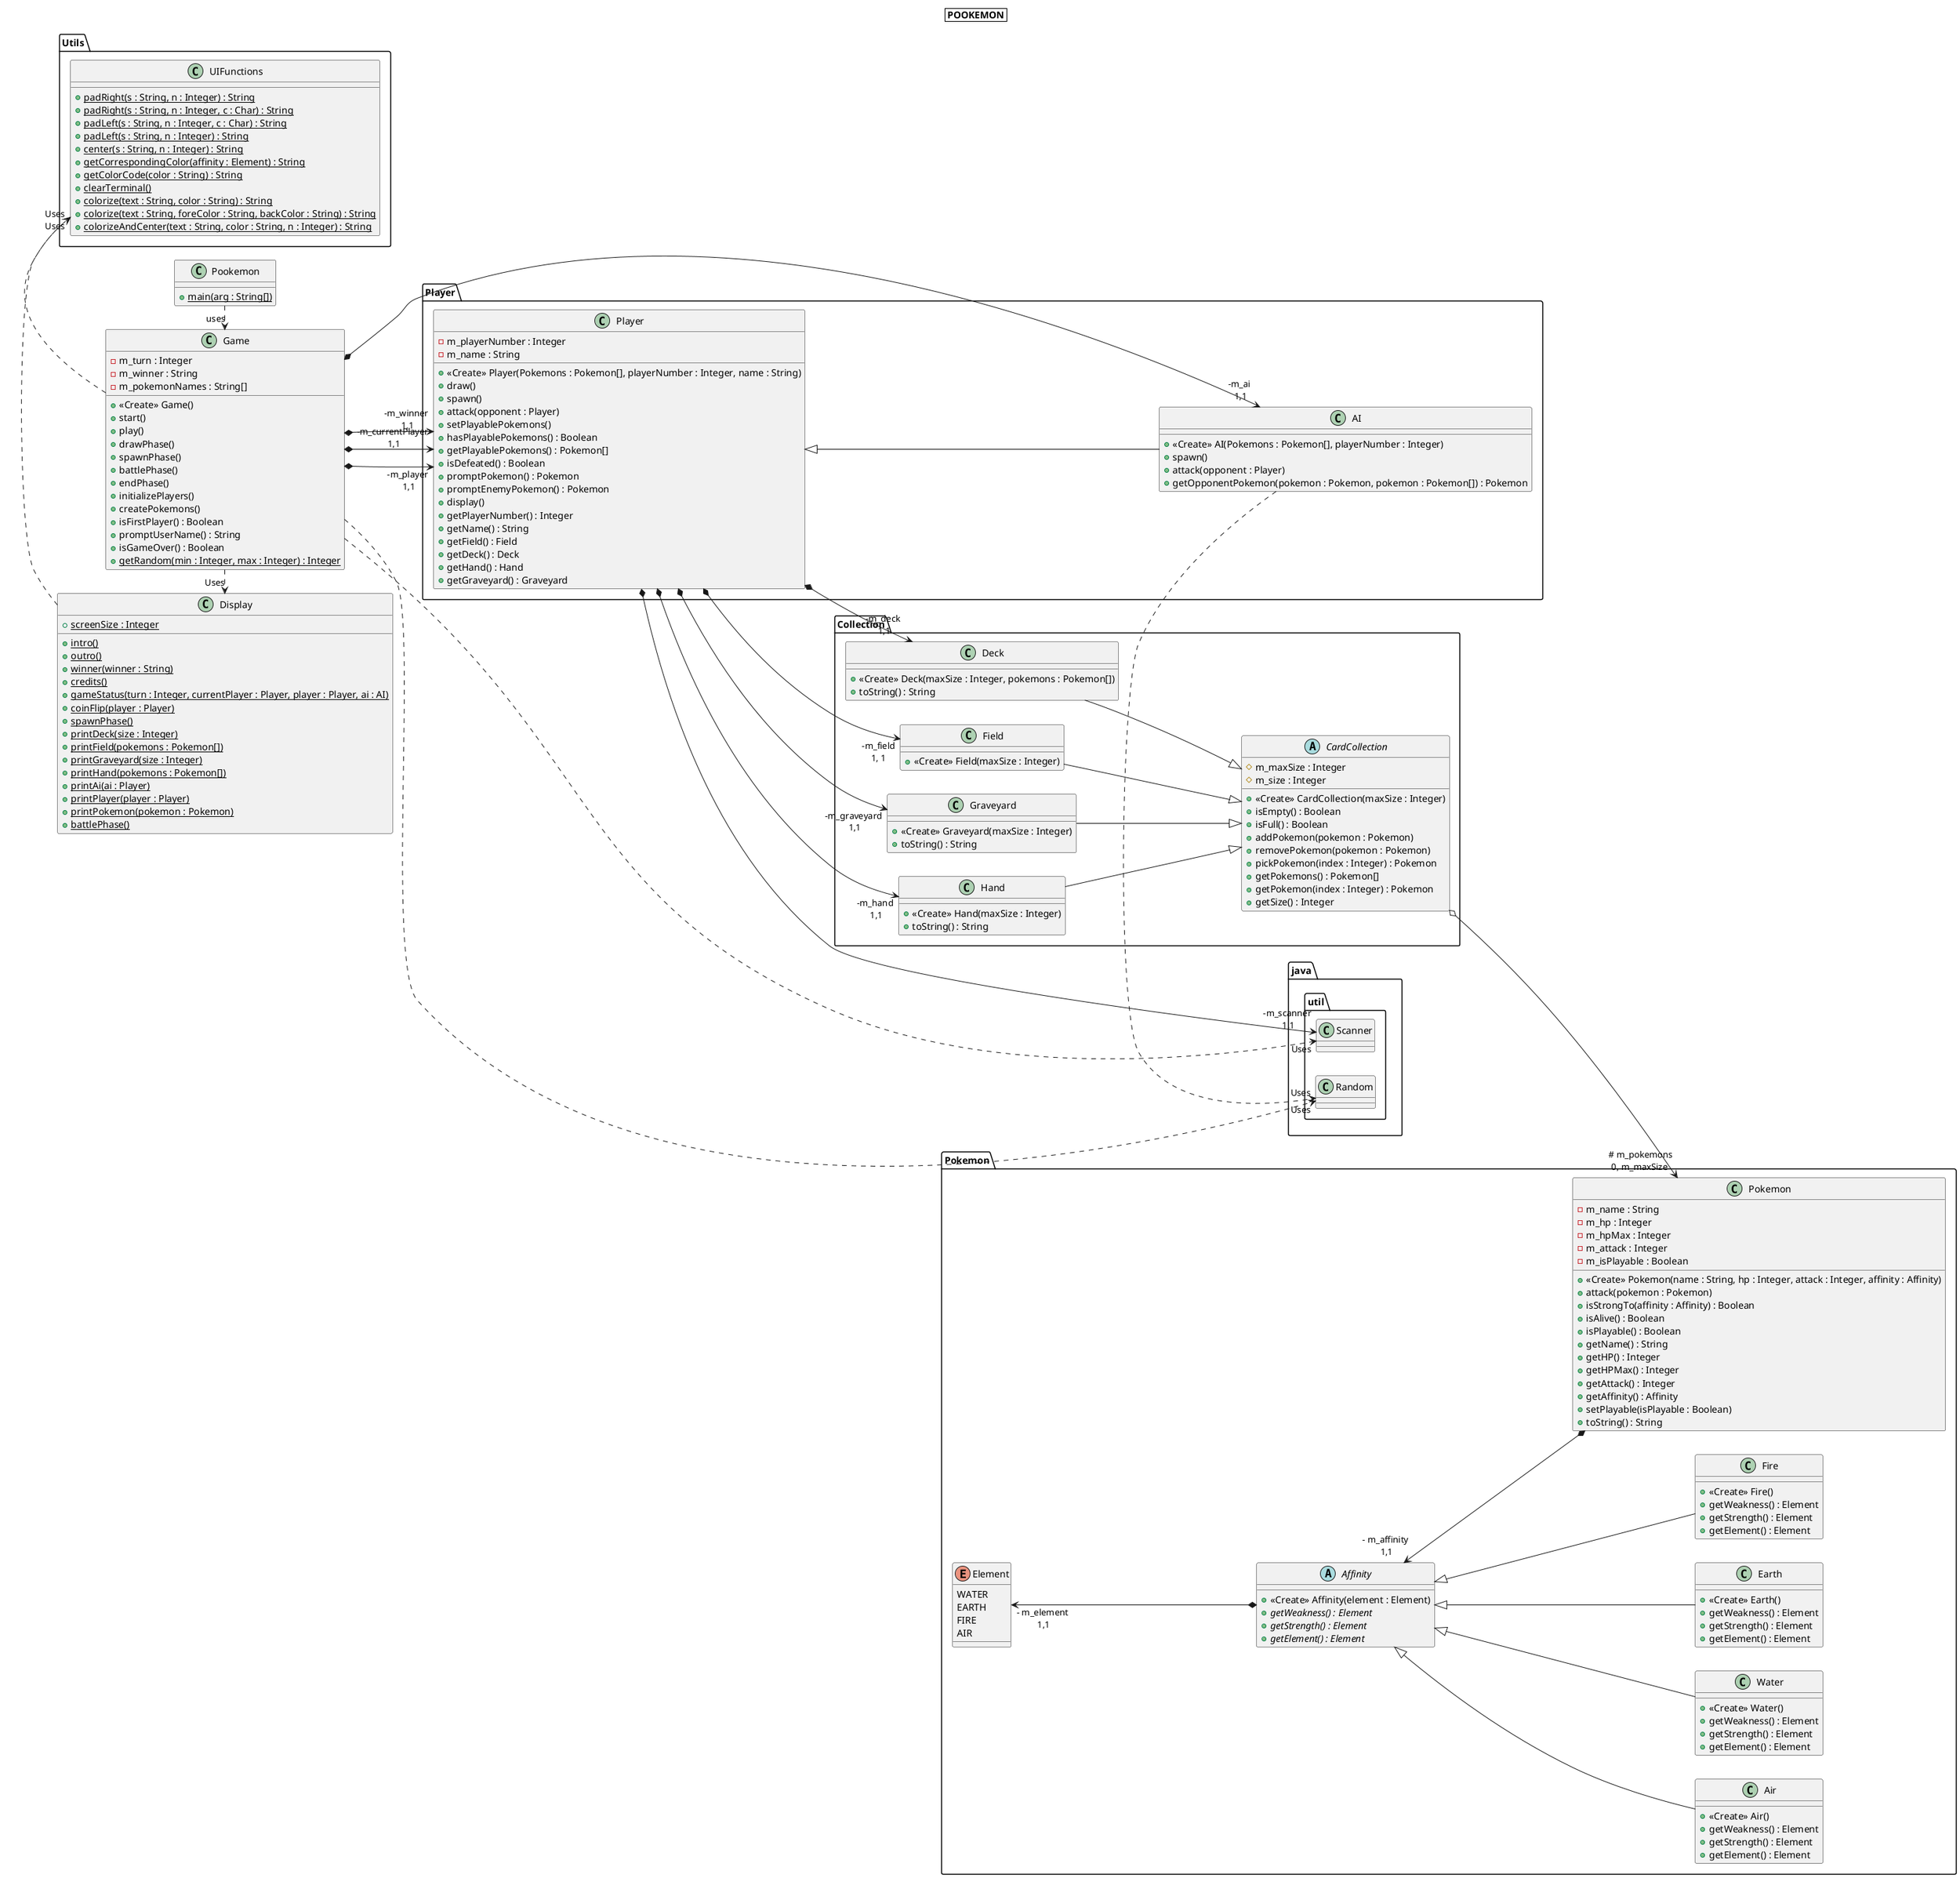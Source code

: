@startuml POOKEMON
title | POOKEMON |
left to right direction

package java.util
{
    class Random
    class Scanner
}
package Collection
{
    abstract class CardCollection
    {
        # m_maxSize : Integer
        # m_size : Integer
        + <<Create>> CardCollection(maxSize : Integer)
        + isEmpty() : Boolean
        + isFull() : Boolean
        + addPokemon(pokemon : Pokemon)
        + removePokemon(pokemon : Pokemon)
        + pickPokemon(index : Integer) : Pokemon
        + getPokemons() : Pokemon[]
        + getPokemon(index : Integer) : Pokemon
        + getSize() : Integer
    }
    class Deck
    {
        + <<Create>> Deck(maxSize : Integer, pokemons : Pokemon[])
        + toString() : String
    }

    class Field
    {
        + <<Create>> Field(maxSize : Integer)
    }

    class Graveyard
    {
        + <<Create>> Graveyard(maxSize : Integer)
        + toString() : String
    }

    class Hand
    {
        + <<Create>> Hand(maxSize : Integer)
        + toString() : String
    }
}
' Heritage
Deck --|> CardCollection
Field --|> CardCollection
Graveyard --|> CardCollection
Hand --|> CardCollection

' Agrégations
CardCollection o--> " # m_pokemons\n0, m_maxSize" Pokemon.Pokemon

package Player
{
    class Player
    {
        - m_playerNumber : Integer
        - m_name : String

        + <<Create>> Player(Pokemons : Pokemon[], playerNumber : Integer, name : String)
        + draw()
        + spawn()
        + attack(opponent : Player)
        + setPlayablePokemons()
        + hasPlayablePokemons() : Boolean
        + getPlayablePokemons() : Pokemon[]
        + isDefeated() : Boolean
        + promptPokemon() : Pokemon
        + promptEnemyPokemon() : Pokemon
        + display()
        + getPlayerNumber() : Integer
        + getName() : String
        + getField() : Field
        + getDeck() : Deck
        + getHand() : Hand
        + getGraveyard() : Graveyard
    }

    class AI
    {
        + <<Create>> AI(Pokemons : Pokemon[], playerNumber : Integer)
        + spawn()
        + attack(opponent : Player)
        + getOpponentPokemon(pokemon : Pokemon, pokemon : Pokemon[]) : Pokemon
    }
}

Player.Player *--> "-m_field\n1, 1" Collection.Field
Player.Player *--> "-m_graveyard\n 1,1" Collection.Graveyard
Player.Player *--> "-m_deck\n 1,1" Collection.Deck
Player.Player *--> "-m_hand\n 1,1" Collection.Hand
Player.Player *--> "-m_scanner\n 1,1" java.util.Scanner
Player.AI .> "Uses" java.util.Random

AI --up-|> Player.Player

package Pokemon
{
    class Pokemon
    {
       - m_name : String
       - m_hp : Integer
       - m_hpMax : Integer
       - m_attack : Integer
       - m_isPlayable : Boolean
       + <<Create>> Pokemon(name : String, hp : Integer, attack : Integer, affinity : Affinity)
       + attack(pokemon : Pokemon)
       + isStrongTo(affinity : Affinity) : Boolean
       + isAlive() : Boolean
       + isPlayable() : Boolean
       + getName() : String
       + getHP() : Integer
       + getHPMax() : Integer
       + getAttack() : Integer
       + getAffinity() : Affinity
       + setPlayable(isPlayable : Boolean)
       + toString() : String
    }

    enum Element
    {
        WATER
        EARTH
        FIRE
        AIR
    }

    abstract class Affinity
    {
        + <<Create>> Affinity(element : Element)
        +{abstract} getWeakness() : Element
        +{abstract} getStrength() : Element
        +{abstract} getElement() : Element
    }
    class Water
    {
        + <<Create>> Water()
        + getWeakness() : Element
        + getStrength() : Element
        + getElement() : Element
    }
    class Earth
    {
        + <<Create>> Earth()
        + getWeakness() : Element
        + getStrength() : Element
        + getElement() : Element
    }
    class Fire
    {
        + <<Create>> Fire()
        + getWeakness() : Element
        + getStrength() : Element
        + getElement() : Element
    }
    class Air
    {
        + <<Create>> Air()
        + getWeakness() : Element
        + getStrength() : Element
        + getElement() : Element
    }
}
Pokemon.Element "- m_element\n 1,1"  <--* Pokemon.Affinity
Pokemon.Affinity "- m_affinity\n 1,1" <--* Pokemon.Pokemon
Pokemon.Affinity <|-- Pokemon.Water
Pokemon.Affinity <|-- Pokemon.Earth
Pokemon.Affinity <|-- Pokemon.Fire
Pokemon.Affinity <|-- Pokemon.Air

package Utils
{
    class UIFunctions
    {
        +{static}padRight(s : String, n : Integer) : String
        +{static}padRight(s : String, n : Integer, c : Char) : String
        +{static}padLeft(s : String, n : Integer, c : Char) : String
        +{static}padLeft(s : String, n : Integer) : String
        +{static}center(s : String, n : Integer) : String
        +{static}getCorrespondingColor(affinity : Element) : String
        +{static}getColorCode(color : String) : String
        +{static}clearTerminal()
        +{static}colorize(text : String, color : String) : String
        +{static}colorize(text : String, foreColor : String, backColor : String) : String
        +{static}colorizeAndCenter(text : String, color : String, n : Integer) : String
    }
}

class Display
{
    +{static} screenSize : Integer
    +{static} intro()
    +{static} outro()
    +{static} winner(winner : String)
    +{static} credits()
    +{static} gameStatus(turn : Integer, currentPlayer : Player, player : Player, ai : AI)
    +{static} coinFlip(player : Player)
    +{static} spawnPhase()
    +{static} printDeck(size : Integer)
    +{static} printField(pokemons : Pokemon[])
    +{static} printGraveyard(size : Integer)
    +{static} printHand(pokemons : Pokemon[])
    +{static} printAi(ai : Player)
    +{static} printPlayer(player : Player)
    +{static} printPokemon(pokemon : Pokemon)
    +{static} battlePhase()
}

class Game
{
    - m_turn : Integer
    - m_winner : String
    - m_pokemonNames : String[]
    + <<Create>> Game()
    + start()
    + play()
    + drawPhase()
    + spawnPhase()
    + battlePhase()
    + endPhase()
    + initializePlayers()
    + createPokemons()
    + isFirstPlayer() : Boolean
    + promptUserName() : String
    + isGameOver() : Boolean
    + {static} getRandom(min : Integer, max : Integer) : Integer
}
Game .> "Uses" Display
Display .> "Uses" Utils.UIFunctions
Game *--> "-m_player\n 1,1" Player.Player
Game *--> "-m_ai\n 1,1" Player.AI
Game *--> "-m_currentPlayer\n 1,1" Player.Player
Game *--> "-m_winner\n 1,1" Player.Player
Game .> "Uses" Utils.UIFunctions
Game .> "Uses" java.util.Random
Game .> "Uses" java.util.Scanner
class Pookemon
{
    +{static}main(arg : String[])
}

Pookemon .> "uses" Game

@enduml